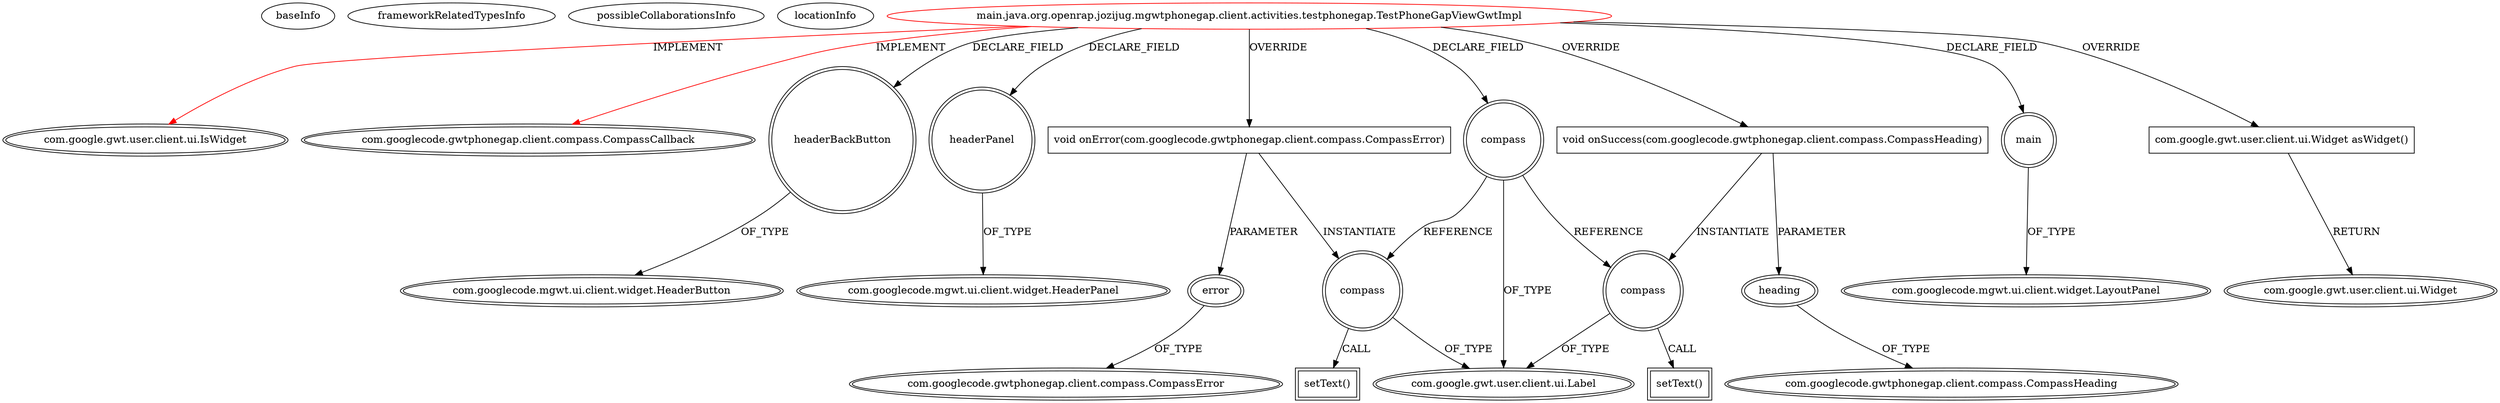 digraph {
baseInfo[graphId=4405,category="extension_graph",isAnonymous=false,possibleRelation=false]
frameworkRelatedTypesInfo[0="com.google.gwt.user.client.ui.IsWidget",1="com.googlecode.gwtphonegap.client.compass.CompassCallback"]
possibleCollaborationsInfo[]
locationInfo[projectName="rjdkolb-jozijug_phonegapdemo",filePath="/rjdkolb-jozijug_phonegapdemo/jozijug_phonegapdemo-master/src/main/java/org/openrap/jozijug/mgwtphonegap/client/activities/testphonegap/TestPhoneGapViewGwtImpl.java",contextSignature="TestPhoneGapViewGwtImpl",graphId="4405"]
0[label="main.java.org.openrap.jozijug.mgwtphonegap.client.activities.testphonegap.TestPhoneGapViewGwtImpl",vertexType="ROOT_CLIENT_CLASS_DECLARATION",isFrameworkType=false,color=red]
1[label="com.google.gwt.user.client.ui.IsWidget",vertexType="FRAMEWORK_INTERFACE_TYPE",isFrameworkType=true,peripheries=2]
2[label="com.googlecode.gwtphonegap.client.compass.CompassCallback",vertexType="FRAMEWORK_INTERFACE_TYPE",isFrameworkType=true,peripheries=2]
3[label="compass",vertexType="FIELD_DECLARATION",isFrameworkType=true,peripheries=2,shape=circle]
4[label="com.google.gwt.user.client.ui.Label",vertexType="FRAMEWORK_CLASS_TYPE",isFrameworkType=true,peripheries=2]
5[label="headerBackButton",vertexType="FIELD_DECLARATION",isFrameworkType=true,peripheries=2,shape=circle]
6[label="com.googlecode.mgwt.ui.client.widget.HeaderButton",vertexType="FRAMEWORK_CLASS_TYPE",isFrameworkType=true,peripheries=2]
7[label="headerPanel",vertexType="FIELD_DECLARATION",isFrameworkType=true,peripheries=2,shape=circle]
8[label="com.googlecode.mgwt.ui.client.widget.HeaderPanel",vertexType="FRAMEWORK_CLASS_TYPE",isFrameworkType=true,peripheries=2]
9[label="main",vertexType="FIELD_DECLARATION",isFrameworkType=true,peripheries=2,shape=circle]
10[label="com.googlecode.mgwt.ui.client.widget.LayoutPanel",vertexType="FRAMEWORK_CLASS_TYPE",isFrameworkType=true,peripheries=2]
11[label="com.google.gwt.user.client.ui.Widget asWidget()",vertexType="OVERRIDING_METHOD_DECLARATION",isFrameworkType=false,shape=box]
12[label="com.google.gwt.user.client.ui.Widget",vertexType="FRAMEWORK_CLASS_TYPE",isFrameworkType=true,peripheries=2]
13[label="void onError(com.googlecode.gwtphonegap.client.compass.CompassError)",vertexType="OVERRIDING_METHOD_DECLARATION",isFrameworkType=false,shape=box]
14[label="error",vertexType="PARAMETER_DECLARATION",isFrameworkType=true,peripheries=2]
15[label="com.googlecode.gwtphonegap.client.compass.CompassError",vertexType="FRAMEWORK_INTERFACE_TYPE",isFrameworkType=true,peripheries=2]
16[label="compass",vertexType="VARIABLE_EXPRESION",isFrameworkType=true,peripheries=2,shape=circle]
17[label="setText()",vertexType="INSIDE_CALL",isFrameworkType=true,peripheries=2,shape=box]
19[label="void onSuccess(com.googlecode.gwtphonegap.client.compass.CompassHeading)",vertexType="OVERRIDING_METHOD_DECLARATION",isFrameworkType=false,shape=box]
20[label="heading",vertexType="PARAMETER_DECLARATION",isFrameworkType=true,peripheries=2]
21[label="com.googlecode.gwtphonegap.client.compass.CompassHeading",vertexType="FRAMEWORK_INTERFACE_TYPE",isFrameworkType=true,peripheries=2]
22[label="compass",vertexType="VARIABLE_EXPRESION",isFrameworkType=true,peripheries=2,shape=circle]
23[label="setText()",vertexType="INSIDE_CALL",isFrameworkType=true,peripheries=2,shape=box]
0->1[label="IMPLEMENT",color=red]
0->2[label="IMPLEMENT",color=red]
0->3[label="DECLARE_FIELD"]
3->4[label="OF_TYPE"]
0->5[label="DECLARE_FIELD"]
5->6[label="OF_TYPE"]
0->7[label="DECLARE_FIELD"]
7->8[label="OF_TYPE"]
0->9[label="DECLARE_FIELD"]
9->10[label="OF_TYPE"]
0->11[label="OVERRIDE"]
11->12[label="RETURN"]
0->13[label="OVERRIDE"]
14->15[label="OF_TYPE"]
13->14[label="PARAMETER"]
13->16[label="INSTANTIATE"]
3->16[label="REFERENCE"]
16->4[label="OF_TYPE"]
16->17[label="CALL"]
0->19[label="OVERRIDE"]
20->21[label="OF_TYPE"]
19->20[label="PARAMETER"]
19->22[label="INSTANTIATE"]
3->22[label="REFERENCE"]
22->4[label="OF_TYPE"]
22->23[label="CALL"]
}
